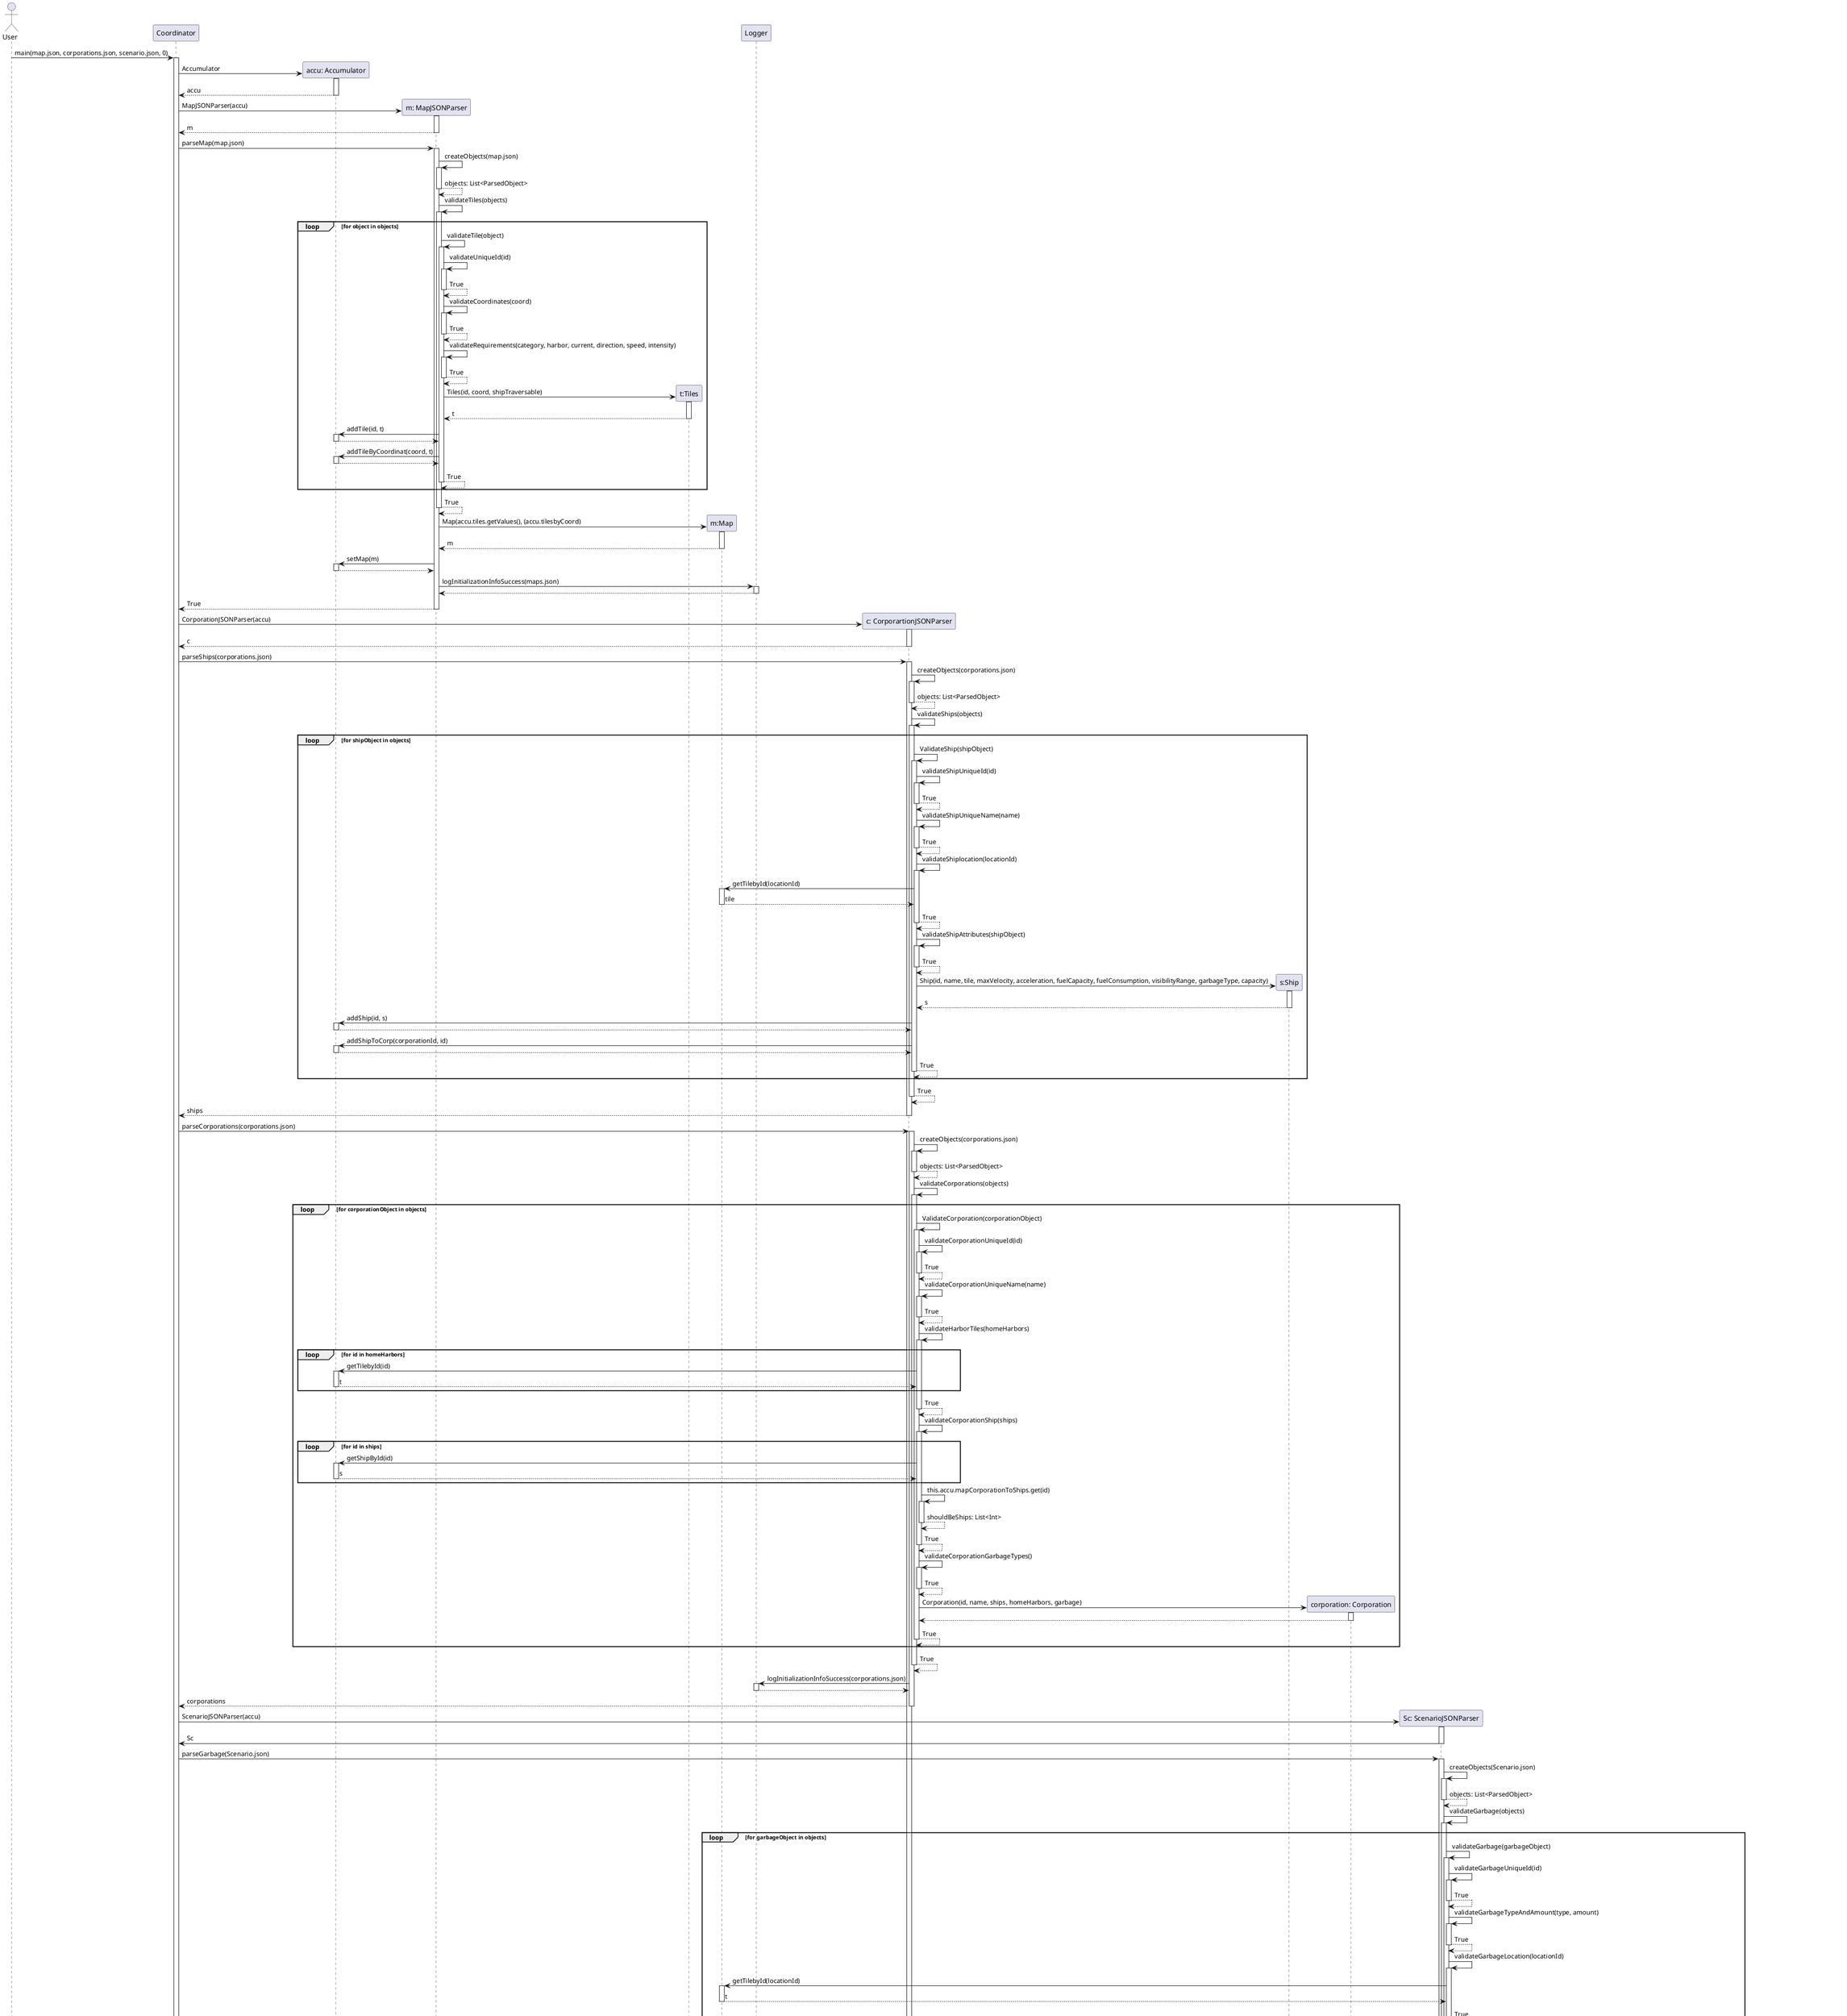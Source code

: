 @startuml
actor User
participant Coordinator as JSONparser

User -> JSONparser: main(map.json, corporations.json, scenario.json, 0)
activate JSONparser
create "accu: Accumulator" as accu
JSONparser -> accu :  Accumulator
activate accu
accu --> JSONparser : accu
deactivate accu

create parser as "m: MapJSONParser"
JSONparser -> parser : MapJSONParser(accu)
activate parser
parser --> JSONparser: m
deactivate parser
JSONparser -> parser: parseMap(map.json)
activate parser
parser -> parser: createObjects(map.json)
activate parser
parser --> parser : objects: List<ParsedObject>
deactivate parser
parser -> parser : validateTiles(objects)
activate parser



loop for object in objects

parser->parser:validateTile(object)
activate parser
parser -> parser: validateUniqueId(id)
activate parser
parser --> parser: True
deactivate parser
parser -> parser: validateCoordinates(coord)

activate parser
parser --> parser: True
deactivate parser
parser     -> parser: validateRequirements(category, harbor, current, direction, speed, intensity)
activate parser
parser --> parser: True
deactivate parser

create "t:Tiles" as Tiles
parser -> Tiles: Tiles(id, coord, shipTraversable)
activate Tiles

Tiles --> parser: t
deactivate Tiles
parser -> accu: addTile(id, t)
activate accu
accu --> parser
deactivate accu

parser -> accu: addTileByCoordinat(coord, t)
activate accu
accu --> parser
deactivate accu
parser --> parser : True
deactivate parser
end
parser --> parser: True
deactivate parser

create "m:Map" as map
parser -> map : Map(accu.tiles.getValues(), (accu.tilesbyCoord)
activate map
map --> parser: m
deactivate map
parser -> accu: setMap(m)
activate accu
accu --> parser:
deactivate accu
participant Logger as log
parser -> log: logInitializationInfoSuccess(maps.json)
activate log
log --> parser:
deactivate log
parser-->JSONparser: True
deactivate parser



create corparser as "c: CorporartionJSONParser"
JSONparser -> corparser: CorporationJSONParser(accu)
activate corparser
corparser --> JSONparser : c
deactivate corparser
JSONparser -> corparser: parseShips(corporations.json)

activate corparser
corparser -> corparser: createObjects(corporations.json)
activate corparser
corparser --> corparser : objects: List<ParsedObject>
deactivate corparser
corparser -> corparser : validateShips(objects)
activate corparser


loop for shipObject in objects

corparser -> corparser:ValidateShip(shipObject)
activate corparser
corparser -> corparser: validateShipUniqueId(id)
activate corparser
corparser --> corparser: True
deactivate corparser
corparser -> corparser: validateShipUniqueName(name)
activate corparser
corparser --> corparser: True
deactivate corparser
corparser -> corparser: validateShiplocation(locationId)
activate corparser
corparser -> map: getTilebyId(locationId)
activate map
map --> corparser: tile
deactivate map
corparser -->corparser: True
deactivate corparser
corparser -> corparser: validateShipAttributes(shipObject)
activate corparser
corparser --> corparser: True
deactivate corparser
create "s:Ship" as ship
corparser -> ship: Ship(id, name, tile, maxVelocity, acceleration, fuelCapacity, fuelConsumption, visibilityRange, garbageType, capacity)
activate ship
ship -->corparser: s
deactivate ship
corparser -> accu: addShip(id, s)
activate accu
accu --> corparser
deactivate accu
corparser -> accu: addShipToCorp(corporationId, id)
activate accu
accu        --> corparser

deactivate accu
corparser --> corparser: True
deactivate corparser
end
corparser --> corparser: True
deactivate corparser

corparser --> JSONparser: ships
deactivate corparser
JSONparser -> corparser: parseCorporations(corporations.json)
activate corparser
activate corparser
corparser -> corparser: createObjects(corporations.json)
activate corparser
corparser --> corparser : objects: List<ParsedObject>
deactivate corparser
corparser -> corparser: validateCorporations(objects)
activate corparser

loop for corporationObject in objects
corparser -> corparser: ValidateCorporation(corporationObject)
activate corparser
corparser -> corparser : validateCorporationUniqueId(id)
activate corparser
corparser --> corparser: True
deactivate corparser
corparser-> corparser: validateCorporationUniqueName(name)
activate corparser
corparser --> corparser: True
deactivate corparser
corparser -> corparser: validateHarborTiles(homeHarbors)
activate corparser
loop for id in homeHarbors
corparser -> accu: getTilebyId(id)
activate accu
accu --> corparser : t
deactivate accu
end
corparser --> corparser: True
deactivate corparser
corparser -> corparser: validateCorporationShip(ships)
activate corparser
loop for id in ships
corparser -> accu: getShipById(id)
activate accu
accu --> corparser : s
deactivate accu
end
corparser -> corparser : this.accu.mapCorporationToShips.get(id)
activate corparser
corparser --> corparser : shouldBeShips: List<Int>
deactivate corparser
corparser --> corparser: True
deactivate corparser
corparser -> corparser : validateCorporationGarbageTypes()
activate corparser
corparser --> corparser: True
deactivate corparser
create "corporation: Corporation" as corp
corparser -> corp : Corporation(id, name, ships, homeHarbors, garbage)
activate corp
corp --> corparser
deactivate corp

corparser --> corparser : True
deactivate corparser
end
corparser --> corparser : True
deactivate corparser

corparser -> log : logInitializationInfoSuccess(corporations.json)
activate log
log --> corparser
deactivate log
corparser --> JSONparser : corporations
deactivate corparser
create "Sc: ScenarioJSONParser" as scparser
JSONparser -> scparser: ScenarioJSONParser(accu)
activate scparser
scparser -> JSONparser: Sc
deactivate scparser
JSONparser -> scparser : parseGarbage(Scenario.json)
activate scparser
scparser -> scparser: createObjects(Scenario.json)
activate scparser
scparser --> scparser : objects: List<ParsedObject>
deactivate scparser
scparser -> scparser:  validateGarbage(objects)
activate scparser

loop for garbageObject in objects
scparser -> scparser : validateGarbage(garbageObject)
activate scparser
scparser -> scparser: validateGarbageUniqueId(id)
activate scparser
scparser --> scparser: True
deactivate scparser
scparser -> scparser: validateGarbageTypeAndAmount(type, amount)
activate scparser
scparser --> scparser: True
deactivate scparser
scparser -> scparser: validateGarbageLocation(locationId)
activate scparser
scparser -> map : getTilebyId(locationId)
activate map
map --> scparser: t
deactivate map
scparser --> scparser: True
deactivate scparser
create "g: Garbage " as garbage
scparser -> garbage: Garbage(id, amount, type, t)
activate garbage
garbage --> scparser: g
deactivate garbage
scparser --> scparser: True

deactivate scparser
end
scparser --> scparser: True
deactivate scparser
scparser --> JSONparser: garbage
deactivate scparser
JSONparser -> scparser: parseEvents(Scenario.json)
activate scparser
scparser -> scparser: createObjects(Scenario.json)
activate scparser
scparser --> scparser : objects: List<ParsedObject>
deactivate scparser
scparser -> scparser:  validateEvents(objects)
activate scparser

loop eventObject in objects
scparser -> scparser: validateEvent(eventObject)
activate scparser
scparser -> scparser: validateUniqueId(id)
activate scparser
scparser --> scparser: True
deactivate scparser
scparser -> scparser: validateAttributes(type, duration, location, radius, speed, amount, direction, shipId)
activate scparser
scparser --> scparser: True
deactivate scparser
create "event: Event" as event
scparser -> event: Event(id, type, tick, duration, location, radius, speed, amount, direction, shipID)
activate event
event --> scparser: event
deactivate event
scparser --> scparser: True
deactivate scparser
end
scparser --> scparser: True

deactivate scparser
scparser -> log: logInitializationInfoSuccess(scenario.json)
activate log
log --> scparser
deactivate log
scparser --> JSONparser: events
deactivate scparser

loop for g in garbage
JSONparser -> JSONparser: m.getTilebyId(g.getLocationId()).addGarbage(g)
activate JSONparser
JSONparser --> JSONparser
deactivate JSONparser
end
create "s: Simulation" as sim

JSONparser -> sim: sim(corporations, events, 0, 0, m)
activate sim
sim --> JSONparser : s
deactivate sim
JSONparser ->sim : start()
activate sim
sim -> log :







@enduml